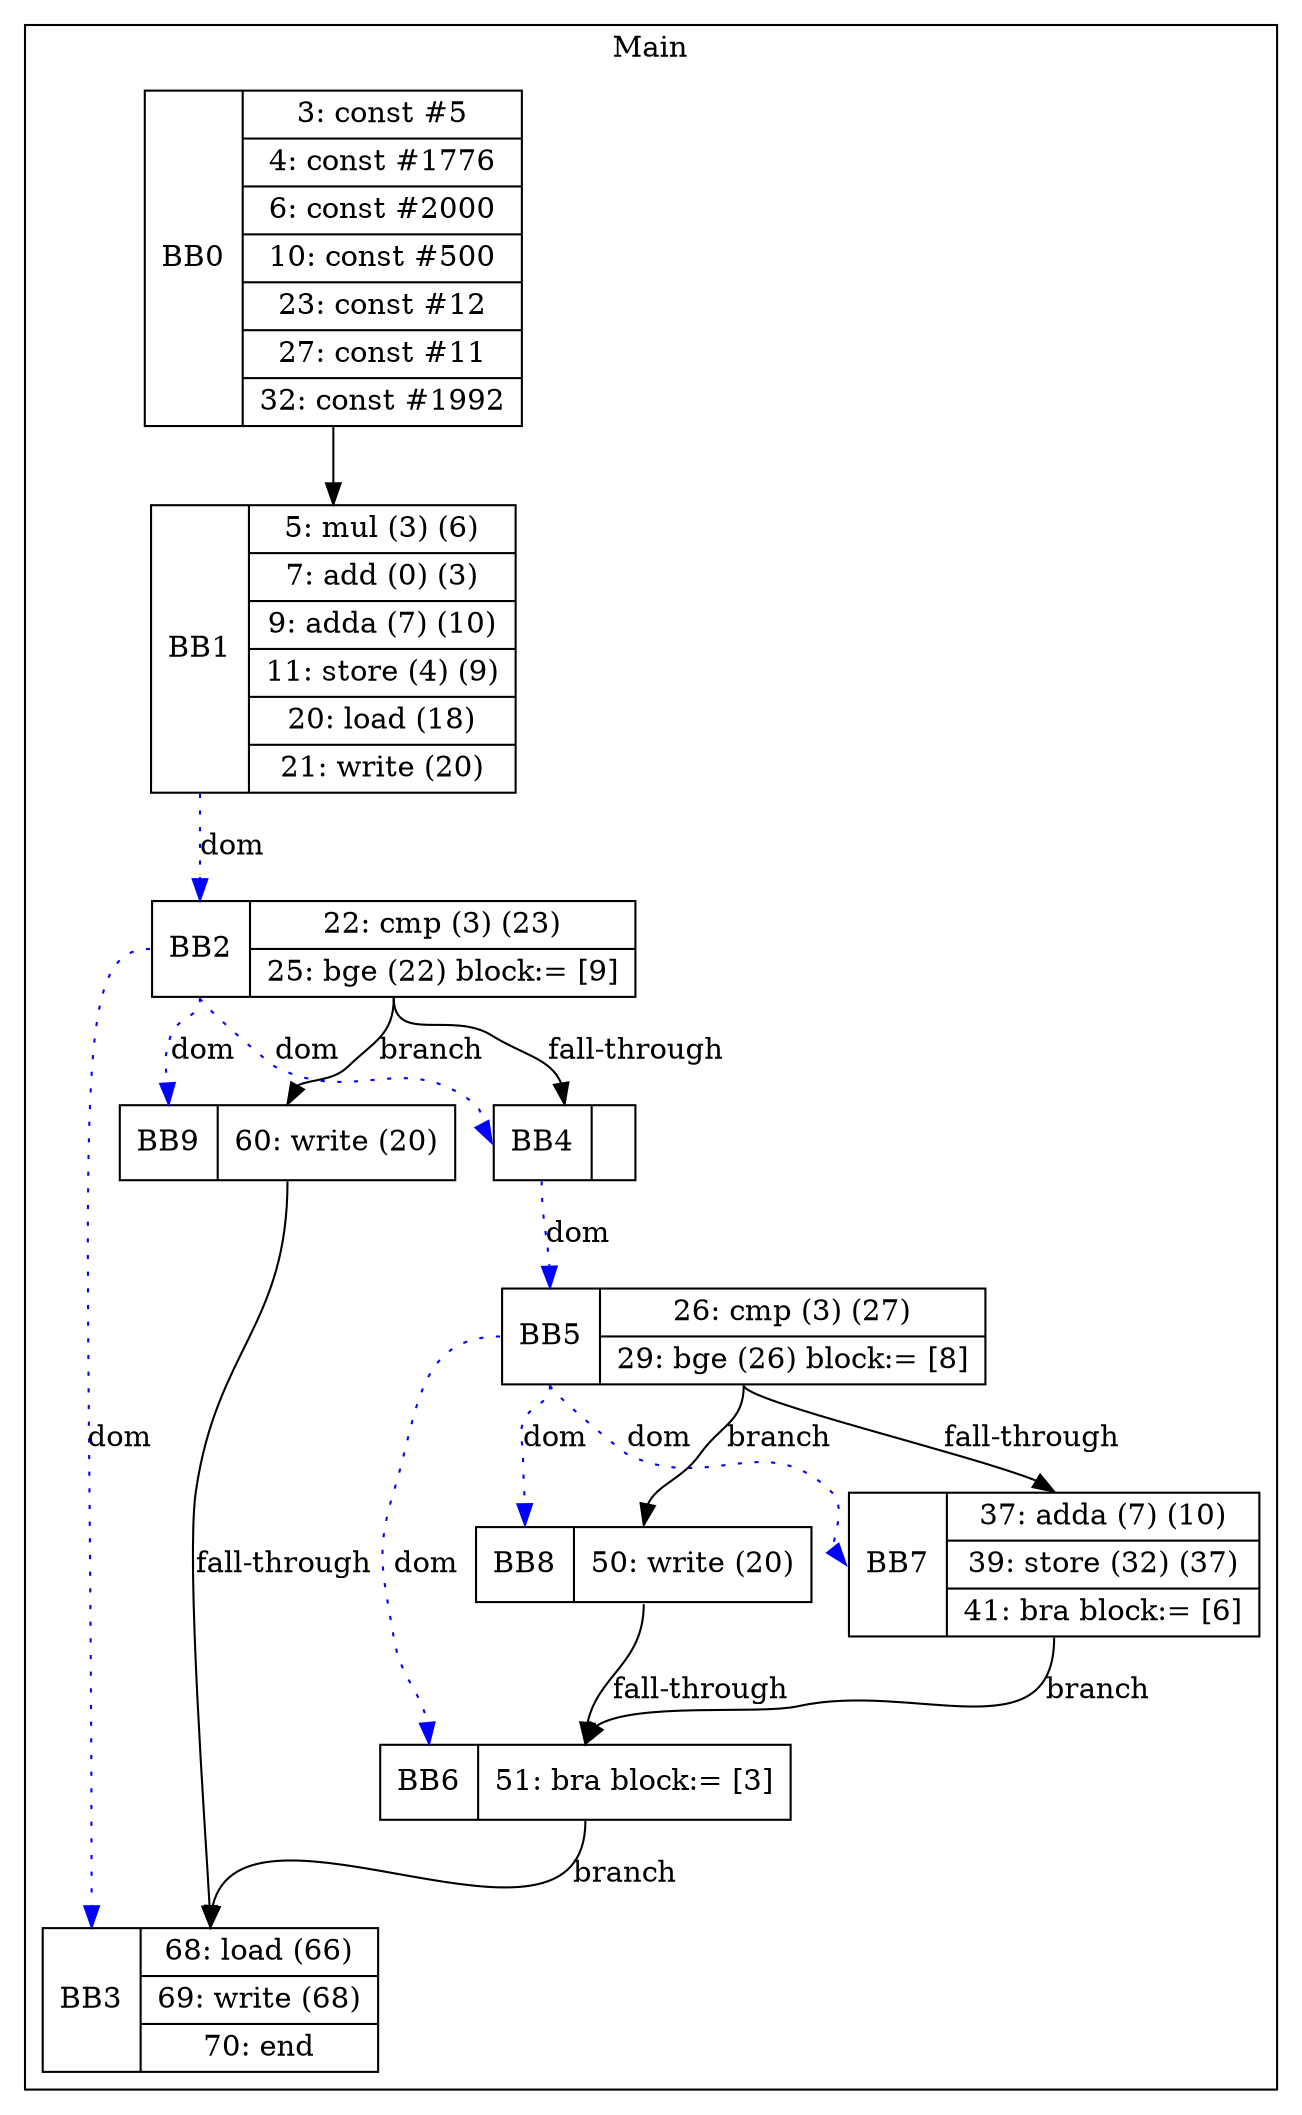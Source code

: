 digraph G {
node [shape=record];
subgraph cluster_main{
label = "Main";
BB0 [shape=record, label="<b>BB0|{3: const #5|4: const #1776|6: const #2000|10: const #500|23: const #12|27: const #11|32: const #1992}"];
BB1 [shape=record, label="<b>BB1|{5: mul (3) (6)|7: add (0) (3)|9: adda (7) (10)|11: store (4) (9)|20: load (18)|21: write (20)}"];
BB2 [shape=record, label="<b>BB2|{22: cmp (3) (23)|25: bge (22) block:= [9]}"];
BB3 [shape=record, label="<b>BB3|{68: load (66)|69: write (68)|70: end}"];
BB4 [shape=record, label="<b>BB4|}"];
BB5 [shape=record, label="<b>BB5|{26: cmp (3) (27)|29: bge (26) block:= [8]}"];
BB6 [shape=record, label="<b>BB6|{51: bra block:= [3]}"];
BB7 [shape=record, label="<b>BB7|{37: adda (7) (10)|39: store (32) (37)|41: bra block:= [6]}"];
BB8 [shape=record, label="<b>BB8|{50: write (20)}"];
BB9 [shape=record, label="<b>BB9|{60: write (20)}"];
}
BB0:s -> BB1:n ;
BB2:b -> BB4:b [color=blue, style=dotted, label="dom"];
BB1:b -> BB2:b [color=blue, style=dotted, label="dom"];
BB5:b -> BB8:b [color=blue, style=dotted, label="dom"];
BB5:b -> BB7:b [color=blue, style=dotted, label="dom"];
BB2:b -> BB3:b [color=blue, style=dotted, label="dom"];
BB2:b -> BB9:b [color=blue, style=dotted, label="dom"];
BB4:b -> BB5:b [color=blue, style=dotted, label="dom"];
BB5:b -> BB6:b [color=blue, style=dotted, label="dom"];
BB2:s -> BB9:n [label="branch"];
BB6:s -> BB3:n [label="branch"];
BB7:s -> BB6:n [label="branch"];
BB5:s -> BB8:n [label="branch"];
BB2:s -> BB4:n [label="fall-through"];
BB5:s -> BB7:n [label="fall-through"];
BB9:s -> BB3:n [label="fall-through"];
BB8:s -> BB6:n [label="fall-through"];
}
